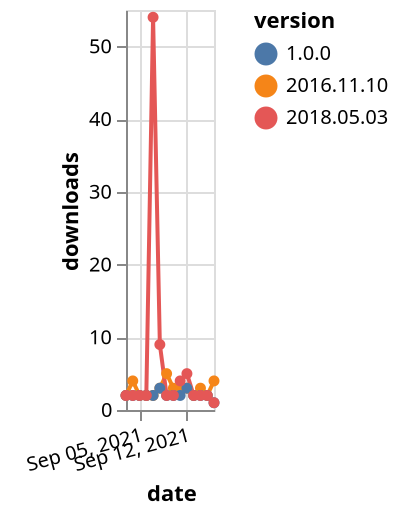 {"$schema": "https://vega.github.io/schema/vega-lite/v5.json", "description": "A simple bar chart with embedded data.", "data": {"values": [{"date": "2021-09-03", "total": 13919, "delta": 2, "version": "2016.11.10"}, {"date": "2021-09-04", "total": 13923, "delta": 4, "version": "2016.11.10"}, {"date": "2021-09-05", "total": 13925, "delta": 2, "version": "2016.11.10"}, {"date": "2021-09-06", "total": 13927, "delta": 2, "version": "2016.11.10"}, {"date": "2021-09-07", "total": 13929, "delta": 2, "version": "2016.11.10"}, {"date": "2021-09-08", "total": 13932, "delta": 3, "version": "2016.11.10"}, {"date": "2021-09-09", "total": 13937, "delta": 5, "version": "2016.11.10"}, {"date": "2021-09-10", "total": 13940, "delta": 3, "version": "2016.11.10"}, {"date": "2021-09-11", "total": 13943, "delta": 3, "version": "2016.11.10"}, {"date": "2021-09-12", "total": 13946, "delta": 3, "version": "2016.11.10"}, {"date": "2021-09-13", "total": 13948, "delta": 2, "version": "2016.11.10"}, {"date": "2021-09-14", "total": 13951, "delta": 3, "version": "2016.11.10"}, {"date": "2021-09-15", "total": 13953, "delta": 2, "version": "2016.11.10"}, {"date": "2021-09-16", "total": 13957, "delta": 4, "version": "2016.11.10"}, {"date": "2021-09-03", "total": 2252, "delta": 2, "version": "1.0.0"}, {"date": "2021-09-04", "total": 2254, "delta": 2, "version": "1.0.0"}, {"date": "2021-09-05", "total": 2256, "delta": 2, "version": "1.0.0"}, {"date": "2021-09-06", "total": 2258, "delta": 2, "version": "1.0.0"}, {"date": "2021-09-07", "total": 2260, "delta": 2, "version": "1.0.0"}, {"date": "2021-09-08", "total": 2263, "delta": 3, "version": "1.0.0"}, {"date": "2021-09-09", "total": 2265, "delta": 2, "version": "1.0.0"}, {"date": "2021-09-10", "total": 2267, "delta": 2, "version": "1.0.0"}, {"date": "2021-09-11", "total": 2269, "delta": 2, "version": "1.0.0"}, {"date": "2021-09-12", "total": 2272, "delta": 3, "version": "1.0.0"}, {"date": "2021-09-13", "total": 2274, "delta": 2, "version": "1.0.0"}, {"date": "2021-09-14", "total": 2276, "delta": 2, "version": "1.0.0"}, {"date": "2021-09-15", "total": 2278, "delta": 2, "version": "1.0.0"}, {"date": "2021-09-16", "total": 2279, "delta": 1, "version": "1.0.0"}, {"date": "2021-09-03", "total": 6222, "delta": 2, "version": "2018.05.03"}, {"date": "2021-09-04", "total": 6224, "delta": 2, "version": "2018.05.03"}, {"date": "2021-09-05", "total": 6226, "delta": 2, "version": "2018.05.03"}, {"date": "2021-09-06", "total": 6228, "delta": 2, "version": "2018.05.03"}, {"date": "2021-09-07", "total": 6282, "delta": 54, "version": "2018.05.03"}, {"date": "2021-09-08", "total": 6291, "delta": 9, "version": "2018.05.03"}, {"date": "2021-09-09", "total": 6293, "delta": 2, "version": "2018.05.03"}, {"date": "2021-09-10", "total": 6295, "delta": 2, "version": "2018.05.03"}, {"date": "2021-09-11", "total": 6299, "delta": 4, "version": "2018.05.03"}, {"date": "2021-09-12", "total": 6304, "delta": 5, "version": "2018.05.03"}, {"date": "2021-09-13", "total": 6306, "delta": 2, "version": "2018.05.03"}, {"date": "2021-09-14", "total": 6308, "delta": 2, "version": "2018.05.03"}, {"date": "2021-09-15", "total": 6310, "delta": 2, "version": "2018.05.03"}, {"date": "2021-09-16", "total": 6311, "delta": 1, "version": "2018.05.03"}]}, "width": "container", "mark": {"type": "line", "point": {"filled": true}}, "encoding": {"x": {"field": "date", "type": "temporal", "timeUnit": "yearmonthdate", "title": "date", "axis": {"labelAngle": -15}}, "y": {"field": "delta", "type": "quantitative", "title": "downloads"}, "color": {"field": "version", "type": "nominal"}, "tooltip": {"field": "delta"}}}